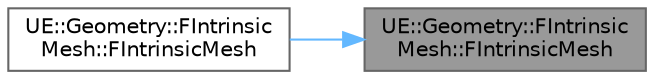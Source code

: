 digraph "UE::Geometry::FIntrinsicMesh::FIntrinsicMesh"
{
 // INTERACTIVE_SVG=YES
 // LATEX_PDF_SIZE
  bgcolor="transparent";
  edge [fontname=Helvetica,fontsize=10,labelfontname=Helvetica,labelfontsize=10];
  node [fontname=Helvetica,fontsize=10,shape=box,height=0.2,width=0.4];
  rankdir="RL";
  Node1 [id="Node000001",label="UE::Geometry::FIntrinsic\lMesh::FIntrinsicMesh",height=0.2,width=0.4,color="gray40", fillcolor="grey60", style="filled", fontcolor="black",tooltip=" "];
  Node1 -> Node2 [id="edge1_Node000001_Node000002",dir="back",color="steelblue1",style="solid",tooltip=" "];
  Node2 [id="Node000002",label="UE::Geometry::FIntrinsic\lMesh::FIntrinsicMesh",height=0.2,width=0.4,color="grey40", fillcolor="white", style="filled",URL="$dd/d92/classUE_1_1Geometry_1_1FIntrinsicMesh.html#a4e6f6eeb057e633229af7d5e7bed44bf",tooltip=" "];
}
